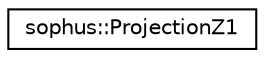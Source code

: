 digraph "Graphical Class Hierarchy"
{
 // LATEX_PDF_SIZE
  edge [fontname="Helvetica",fontsize="10",labelfontname="Helvetica",labelfontsize="10"];
  node [fontname="Helvetica",fontsize="10",shape=record];
  rankdir="LR";
  Node0 [label="sophus::ProjectionZ1",height=0.2,width=0.4,color="black", fillcolor="white", style="filled",URL="$structsophus_1_1_projection_z1.html",tooltip=" "];
}

